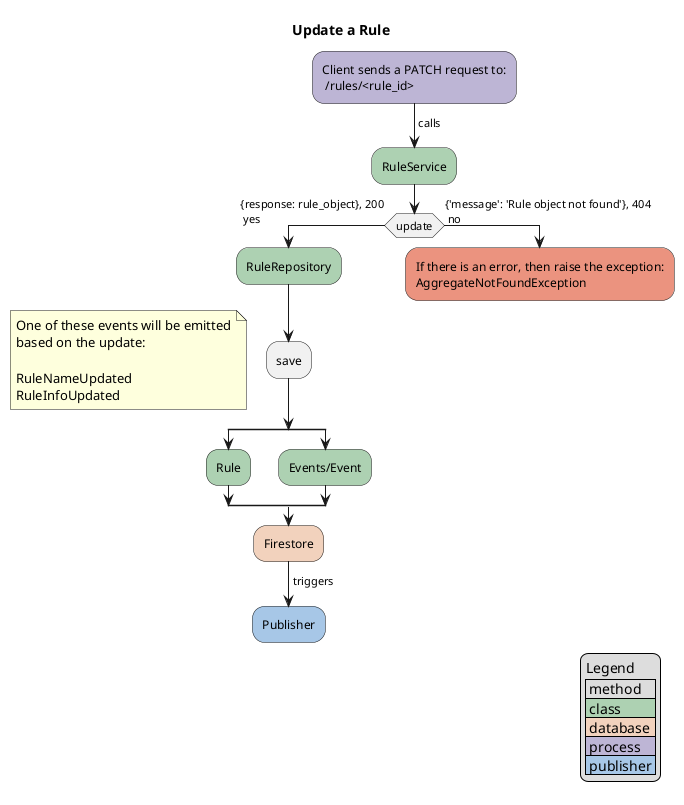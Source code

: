@startuml
title Update a Rule

#BDB5D5:Client sends a PATCH request to:\n /rules/<rule_id>;
-> calls;
#ADD1B2:RuleService;
if (update) then ({response: rule_object}, 200\n yes)
   #ADD1B2:RuleRepository;
    :save;
    floating note:One of these events will be emitted\nbased on the update:\n\nRuleNameUpdated\nRuleInfoUpdated
    split
        #ADD1B2:Rule;
    split again
        #ADD1B2:Events/Event;
    end split
    #F2D2BD:Firestore;
    -> triggers;
    #A7C7E7:Publisher;
    kill
else ({'message': 'Rule object not found'}, 404\n no)
    #EB937F:If there is an error, then raise the exception:\nAggregateNotFoundException;
    kill
endif

legend right
    Legend
    | method |
    |<#ADD1B2> class |
    |<#F2D2BD> database |
    |<#BDB5D5> process |
    |<#A7C7E7> publisher |
endlegend
@enduml
